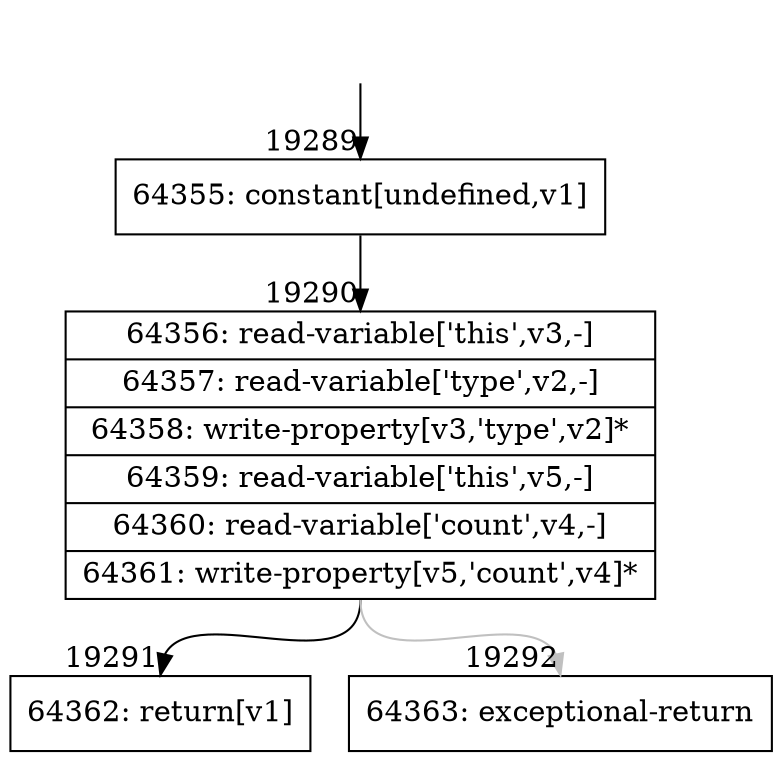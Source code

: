 digraph {
rankdir="TD"
BB_entry1661[shape=none,label=""];
BB_entry1661 -> BB19289 [tailport=s, headport=n, headlabel="    19289"]
BB19289 [shape=record label="{64355: constant[undefined,v1]}" ] 
BB19289 -> BB19290 [tailport=s, headport=n, headlabel="      19290"]
BB19290 [shape=record label="{64356: read-variable['this',v3,-]|64357: read-variable['type',v2,-]|64358: write-property[v3,'type',v2]*|64359: read-variable['this',v5,-]|64360: read-variable['count',v4,-]|64361: write-property[v5,'count',v4]*}" ] 
BB19290 -> BB19291 [tailport=s, headport=n, headlabel="      19291"]
BB19290 -> BB19292 [tailport=s, headport=n, color=gray, headlabel="      19292"]
BB19291 [shape=record label="{64362: return[v1]}" ] 
BB19292 [shape=record label="{64363: exceptional-return}" ] 
//#$~ 36145
}

